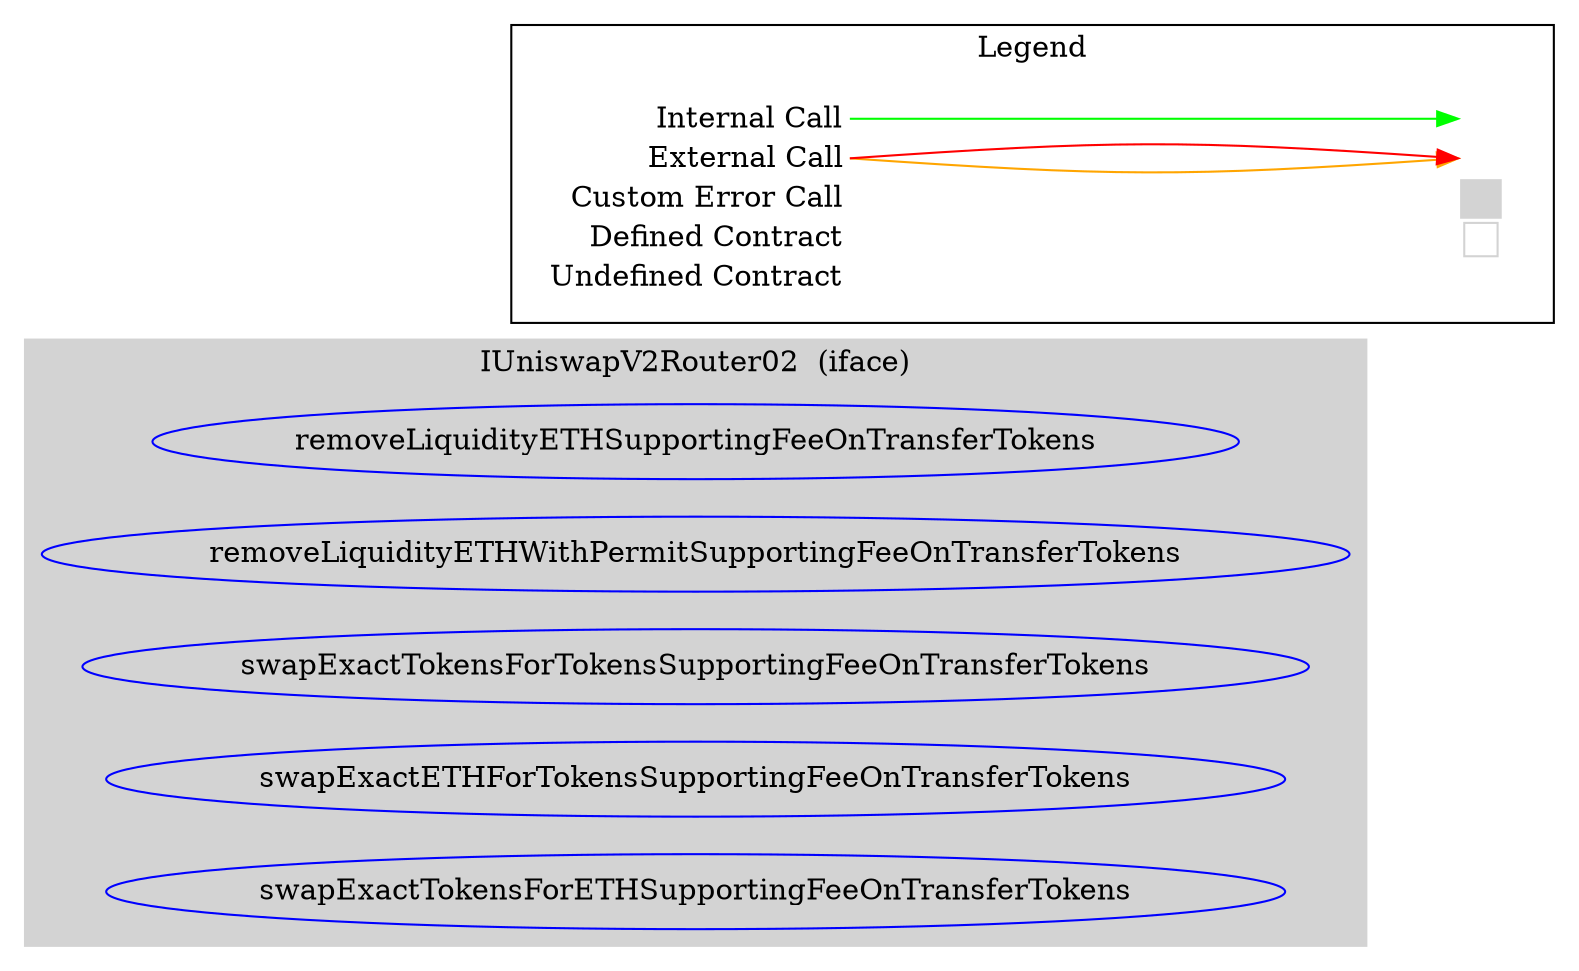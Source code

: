 digraph G {
  graph [ ratio = "auto", page = "100", compound =true ];
subgraph "clusterIUniswapV2Router02" {
  graph [ label = "IUniswapV2Router02  (iface)", color = "lightgray", style = "filled", bgcolor = "lightgray" ];
  "IUniswapV2Router02.removeLiquidityETHSupportingFeeOnTransferTokens" [ label = "removeLiquidityETHSupportingFeeOnTransferTokens", color = "blue" ];
  "IUniswapV2Router02.removeLiquidityETHWithPermitSupportingFeeOnTransferTokens" [ label = "removeLiquidityETHWithPermitSupportingFeeOnTransferTokens", color = "blue" ];
  "IUniswapV2Router02.swapExactTokensForTokensSupportingFeeOnTransferTokens" [ label = "swapExactTokensForTokensSupportingFeeOnTransferTokens", color = "blue" ];
  "IUniswapV2Router02.swapExactETHForTokensSupportingFeeOnTransferTokens" [ label = "swapExactETHForTokensSupportingFeeOnTransferTokens", color = "blue" ];
  "IUniswapV2Router02.swapExactTokensForETHSupportingFeeOnTransferTokens" [ label = "swapExactTokensForETHSupportingFeeOnTransferTokens", color = "blue" ];
}



rankdir=LR
node [shape=plaintext]
subgraph cluster_01 { 
label = "Legend";
key [label=<<table border="0" cellpadding="2" cellspacing="0" cellborder="0">
  <tr><td align="right" port="i1">Internal Call</td></tr>
  <tr><td align="right" port="i2">External Call</td></tr>
  <tr><td align="right" port="i2">Custom Error Call</td></tr>
  <tr><td align="right" port="i3">Defined Contract</td></tr>
  <tr><td align="right" port="i4">Undefined Contract</td></tr>
  </table>>]
key2 [label=<<table border="0" cellpadding="2" cellspacing="0" cellborder="0">
  <tr><td port="i1">&nbsp;&nbsp;&nbsp;</td></tr>
  <tr><td port="i2">&nbsp;&nbsp;&nbsp;</td></tr>
  <tr><td port="i3" bgcolor="lightgray">&nbsp;&nbsp;&nbsp;</td></tr>
  <tr><td port="i4">
    <table border="1" cellborder="0" cellspacing="0" cellpadding="7" color="lightgray">
      <tr>
       <td></td>
      </tr>
     </table>
  </td></tr>
  </table>>]
key:i1:e -> key2:i1:w [color="green"]
key:i2:e -> key2:i2:w [color="orange"]
key:i2:e -> key2:i2:w [color="red"]
}
}

